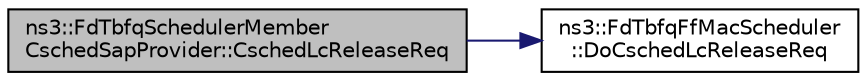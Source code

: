 digraph "ns3::FdTbfqSchedulerMemberCschedSapProvider::CschedLcReleaseReq"
{
  edge [fontname="Helvetica",fontsize="10",labelfontname="Helvetica",labelfontsize="10"];
  node [fontname="Helvetica",fontsize="10",shape=record];
  rankdir="LR";
  Node1 [label="ns3::FdTbfqSchedulerMember\lCschedSapProvider::CschedLcReleaseReq",height=0.2,width=0.4,color="black", fillcolor="grey75", style="filled", fontcolor="black"];
  Node1 -> Node2 [color="midnightblue",fontsize="10",style="solid"];
  Node2 [label="ns3::FdTbfqFfMacScheduler\l::DoCschedLcReleaseReq",height=0.2,width=0.4,color="black", fillcolor="white", style="filled",URL="$d7/db8/classns3_1_1FdTbfqFfMacScheduler.html#afcb81e1ad81fbec96983390d86195045"];
}
